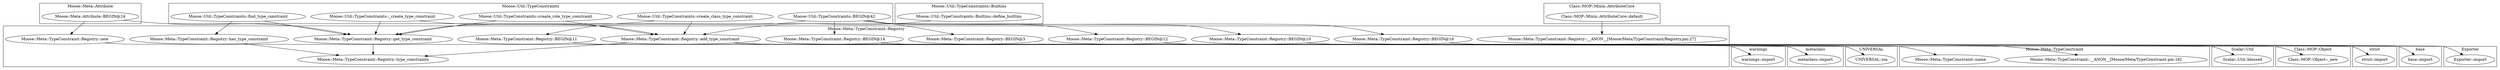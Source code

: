 digraph {
graph [overlap=false]
subgraph cluster_Moose_Meta_TypeConstraint_Registry {
	label="Moose::Meta::TypeConstraint::Registry";
	"Moose::Meta::TypeConstraint::Registry::BEGIN@11";
	"Moose::Meta::TypeConstraint::Registry::type_constraints";
	"Moose::Meta::TypeConstraint::Registry::BEGIN@12";
	"Moose::Meta::TypeConstraint::Registry::add_type_constraint";
	"Moose::Meta::TypeConstraint::Registry::BEGIN@3";
	"Moose::Meta::TypeConstraint::Registry::__ANON__[Moose/Meta/TypeConstraint/Registry.pm:27]";
	"Moose::Meta::TypeConstraint::Registry::get_type_constraint";
	"Moose::Meta::TypeConstraint::Registry::new";
	"Moose::Meta::TypeConstraint::Registry::BEGIN@10";
	"Moose::Meta::TypeConstraint::Registry::has_type_constraint";
	"Moose::Meta::TypeConstraint::Registry::BEGIN@16";
	"Moose::Meta::TypeConstraint::Registry::BEGIN@14";
}
subgraph cluster_metaclass {
	label="metaclass";
	"metaclass::import";
}
subgraph cluster_UNIVERSAL {
	label="UNIVERSAL";
	"UNIVERSAL::isa";
}
subgraph cluster_base {
	label="base";
	"base::import";
}
subgraph cluster_Exporter {
	label="Exporter";
	"Exporter::import";
}
subgraph cluster_Moose_Meta_Attribute {
	label="Moose::Meta::Attribute";
	"Moose::Meta::Attribute::BEGIN@24";
}
subgraph cluster_Moose_Meta_TypeConstraint {
	label="Moose::Meta::TypeConstraint";
	"Moose::Meta::TypeConstraint::name";
	"Moose::Meta::TypeConstraint::__ANON__[Moose/Meta/TypeConstraint.pm:16]";
}
subgraph cluster_warnings {
	label="warnings";
	"warnings::import";
}
subgraph cluster_Moose_Util_TypeConstraints {
	label="Moose::Util::TypeConstraints";
	"Moose::Util::TypeConstraints::create_class_type_constraint";
	"Moose::Util::TypeConstraints::BEGIN@42";
	"Moose::Util::TypeConstraints::_create_type_constraint";
	"Moose::Util::TypeConstraints::find_type_constraint";
	"Moose::Util::TypeConstraints::create_role_type_constraint";
}
subgraph cluster_Moose_Util_TypeConstraints_Builtins {
	label="Moose::Util::TypeConstraints::Builtins";
	"Moose::Util::TypeConstraints::Builtins::define_builtins";
}
subgraph cluster_Scalar_Util {
	label="Scalar::Util";
	"Scalar::Util::blessed";
}
subgraph cluster_Class_MOP_Object {
	label="Class::MOP::Object";
	"Class::MOP::Object::_new";
}
subgraph cluster_strict {
	label="strict";
	"strict::import";
}
subgraph cluster_Class_MOP_Mixin_AttributeCore {
	label="Class::MOP::Mixin::AttributeCore";
	"Class::MOP::Mixin::AttributeCore::default";
}
"Moose::Util::TypeConstraints::BEGIN@42" -> "Moose::Meta::TypeConstraint::Registry::BEGIN@16";
"Moose::Meta::TypeConstraint::Registry::new" -> "Class::MOP::Object::_new";
"Moose::Meta::TypeConstraint::Registry::BEGIN@14" -> "Exporter::import";
"Moose::Meta::TypeConstraint::Registry::add_type_constraint" -> "Scalar::Util::blessed";
"Moose::Meta::TypeConstraint::Registry::BEGIN@12" -> "metaclass::import";
"Moose::Util::TypeConstraints::BEGIN@42" -> "Moose::Meta::TypeConstraint::Registry::BEGIN@10";
"Moose::Meta::TypeConstraint::Registry::add_type_constraint" -> "Moose::Meta::TypeConstraint::__ANON__[Moose/Meta/TypeConstraint.pm:16]";
"Moose::Meta::TypeConstraint::Registry::BEGIN@16" -> "base::import";
"Moose::Meta::TypeConstraint::Registry::BEGIN@11" -> "warnings::import";
"Moose::Util::TypeConstraints::create_class_type_constraint" -> "Moose::Meta::TypeConstraint::Registry::get_type_constraint";
"Moose::Util::TypeConstraints::_create_type_constraint" -> "Moose::Meta::TypeConstraint::Registry::get_type_constraint";
"Moose::Util::TypeConstraints::find_type_constraint" -> "Moose::Meta::TypeConstraint::Registry::get_type_constraint";
"Moose::Meta::Attribute::BEGIN@24" -> "Moose::Meta::TypeConstraint::Registry::get_type_constraint";
"Moose::Util::TypeConstraints::create_role_type_constraint" -> "Moose::Meta::TypeConstraint::Registry::get_type_constraint";
"Class::MOP::Mixin::AttributeCore::default" -> "Moose::Meta::TypeConstraint::Registry::__ANON__[Moose/Meta/TypeConstraint/Registry.pm:27]";
"Moose::Util::TypeConstraints::find_type_constraint" -> "Moose::Meta::TypeConstraint::Registry::has_type_constraint";
"Moose::Util::TypeConstraints::BEGIN@42" -> "Moose::Meta::TypeConstraint::Registry::BEGIN@14";
"Moose::Util::TypeConstraints::BEGIN@42" -> "Moose::Meta::TypeConstraint::Registry::BEGIN@3";
"Moose::Meta::TypeConstraint::Registry::BEGIN@10" -> "strict::import";
"Moose::Meta::TypeConstraint::Registry::has_type_constraint" -> "Moose::Meta::TypeConstraint::Registry::type_constraints";
"Moose::Meta::TypeConstraint::Registry::add_type_constraint" -> "Moose::Meta::TypeConstraint::Registry::type_constraints";
"Moose::Meta::TypeConstraint::Registry::get_type_constraint" -> "Moose::Meta::TypeConstraint::Registry::type_constraints";
"Moose::Meta::Attribute::BEGIN@24" -> "Moose::Meta::TypeConstraint::Registry::new";
"Moose::Meta::TypeConstraint::Registry::add_type_constraint" -> "Moose::Meta::TypeConstraint::name";
"Moose::Util::TypeConstraints::BEGIN@42" -> "Moose::Meta::TypeConstraint::Registry::BEGIN@12";
"Moose::Util::TypeConstraints::create_class_type_constraint" -> "Moose::Meta::TypeConstraint::Registry::add_type_constraint";
"Moose::Util::TypeConstraints::_create_type_constraint" -> "Moose::Meta::TypeConstraint::Registry::add_type_constraint";
"Moose::Util::TypeConstraints::Builtins::define_builtins" -> "Moose::Meta::TypeConstraint::Registry::add_type_constraint";
"Moose::Util::TypeConstraints::create_role_type_constraint" -> "Moose::Meta::TypeConstraint::Registry::add_type_constraint";
"Moose::Meta::TypeConstraint::Registry::add_type_constraint" -> "UNIVERSAL::isa";
"Moose::Util::TypeConstraints::BEGIN@42" -> "Moose::Meta::TypeConstraint::Registry::BEGIN@11";
}
